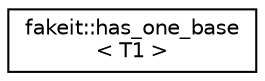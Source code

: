 digraph "Graphical Class Hierarchy"
{
  edge [fontname="Helvetica",fontsize="10",labelfontname="Helvetica",labelfontsize="10"];
  node [fontname="Helvetica",fontsize="10",shape=record];
  rankdir="LR";
  Node1 [label="fakeit::has_one_base\l\< T1 \>",height=0.2,width=0.4,color="black", fillcolor="white", style="filled",URL="$d4/d24/classfakeit_1_1has__one__base.html"];
}
